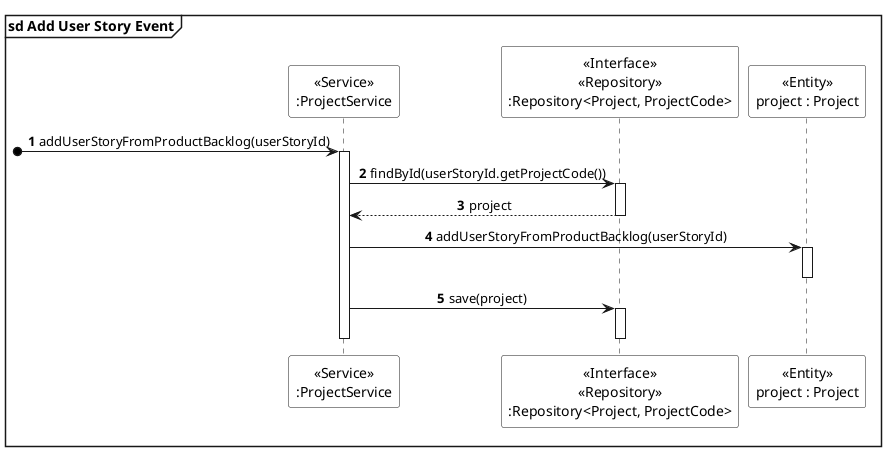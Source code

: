 @startuml

skinparam sequenceMessageAlign center
skinparam actorBackgroundColor white
skinparam participantBackgroundColor white
skinparam sequenceReferenceBackgroundColor white
skinparam sequenceReferenceHeaderBackgroundColor white
skinparam sequenceGroupBackgroundColor white

autonumber

participant "<<Service>>\n:ProjectService" as Service
participant "<<Interface>>\n<<Repository>>\n:Repository<Project, ProjectCode>" as ProjectRepository
participant "<<Entity>>\nproject : Project" as Project

mainframe **sd Add User Story Event**

[o-> Service++: addUserStoryFromProductBacklog(userStoryId)

    Service -> ProjectRepository++: findById(userStoryId.getProjectCode())
    return project

    Service -> Project++: addUserStoryFromProductBacklog(userStoryId)
    deactivate

    Service -> ProjectRepository++: save(project)
    deactivate

deactivate

@enduml